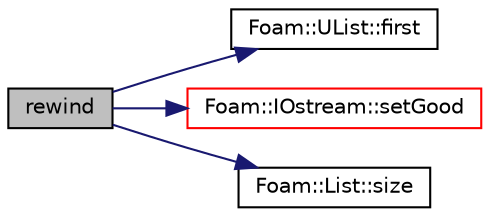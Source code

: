 digraph "rewind"
{
  bgcolor="transparent";
  edge [fontname="Helvetica",fontsize="10",labelfontname="Helvetica",labelfontsize="10"];
  node [fontname="Helvetica",fontsize="10",shape=record];
  rankdir="LR";
  Node191 [label="rewind",height=0.2,width=0.4,color="black", fillcolor="grey75", style="filled", fontcolor="black"];
  Node191 -> Node192 [color="midnightblue",fontsize="10",style="solid",fontname="Helvetica"];
  Node192 [label="Foam::UList::first",height=0.2,width=0.4,color="black",URL="$a26837.html#a1c9828bc3de9502754d944c95a2ce0d9",tooltip="Return the first element of the list. "];
  Node191 -> Node193 [color="midnightblue",fontsize="10",style="solid",fontname="Helvetica"];
  Node193 [label="Foam::IOstream::setGood",height=0.2,width=0.4,color="red",URL="$a27333.html#a473118515da3a7497d0673dd24674c70",tooltip="Set stream to be good. "];
  Node191 -> Node198 [color="midnightblue",fontsize="10",style="solid",fontname="Helvetica"];
  Node198 [label="Foam::List::size",height=0.2,width=0.4,color="black",URL="$a26833.html#a47b3bf30da1eb3ab8076b5fbe00e0494",tooltip="Return the number of elements in the UList. "];
}
